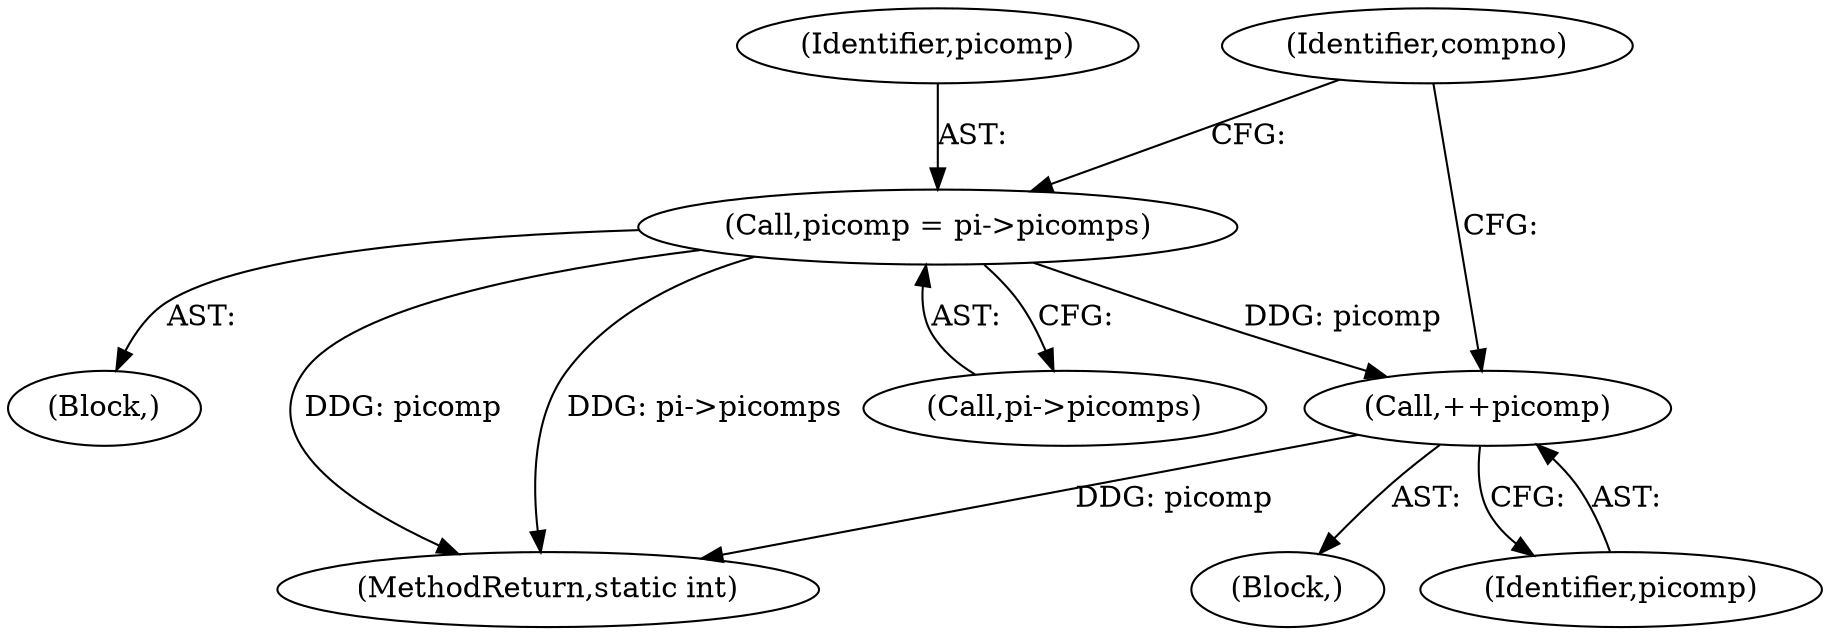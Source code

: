 digraph "0_jasper_aa0b0f79ade5eef8b0e7a214c03f5af54b36ba7d_2@pointer" {
"1000148" [label="(Call,picomp = pi->picomps)"];
"1000161" [label="(Call,++picomp)"];
"1000144" [label="(Block,)"];
"1000149" [label="(Identifier,picomp)"];
"1000161" [label="(Call,++picomp)"];
"1000154" [label="(Identifier,compno)"];
"1000717" [label="(MethodReturn,static int)"];
"1000162" [label="(Identifier,picomp)"];
"1000150" [label="(Call,pi->picomps)"];
"1000158" [label="(Block,)"];
"1000148" [label="(Call,picomp = pi->picomps)"];
"1000148" -> "1000144"  [label="AST: "];
"1000148" -> "1000150"  [label="CFG: "];
"1000149" -> "1000148"  [label="AST: "];
"1000150" -> "1000148"  [label="AST: "];
"1000154" -> "1000148"  [label="CFG: "];
"1000148" -> "1000717"  [label="DDG: picomp"];
"1000148" -> "1000717"  [label="DDG: pi->picomps"];
"1000148" -> "1000161"  [label="DDG: picomp"];
"1000161" -> "1000158"  [label="AST: "];
"1000161" -> "1000162"  [label="CFG: "];
"1000162" -> "1000161"  [label="AST: "];
"1000154" -> "1000161"  [label="CFG: "];
"1000161" -> "1000717"  [label="DDG: picomp"];
}
